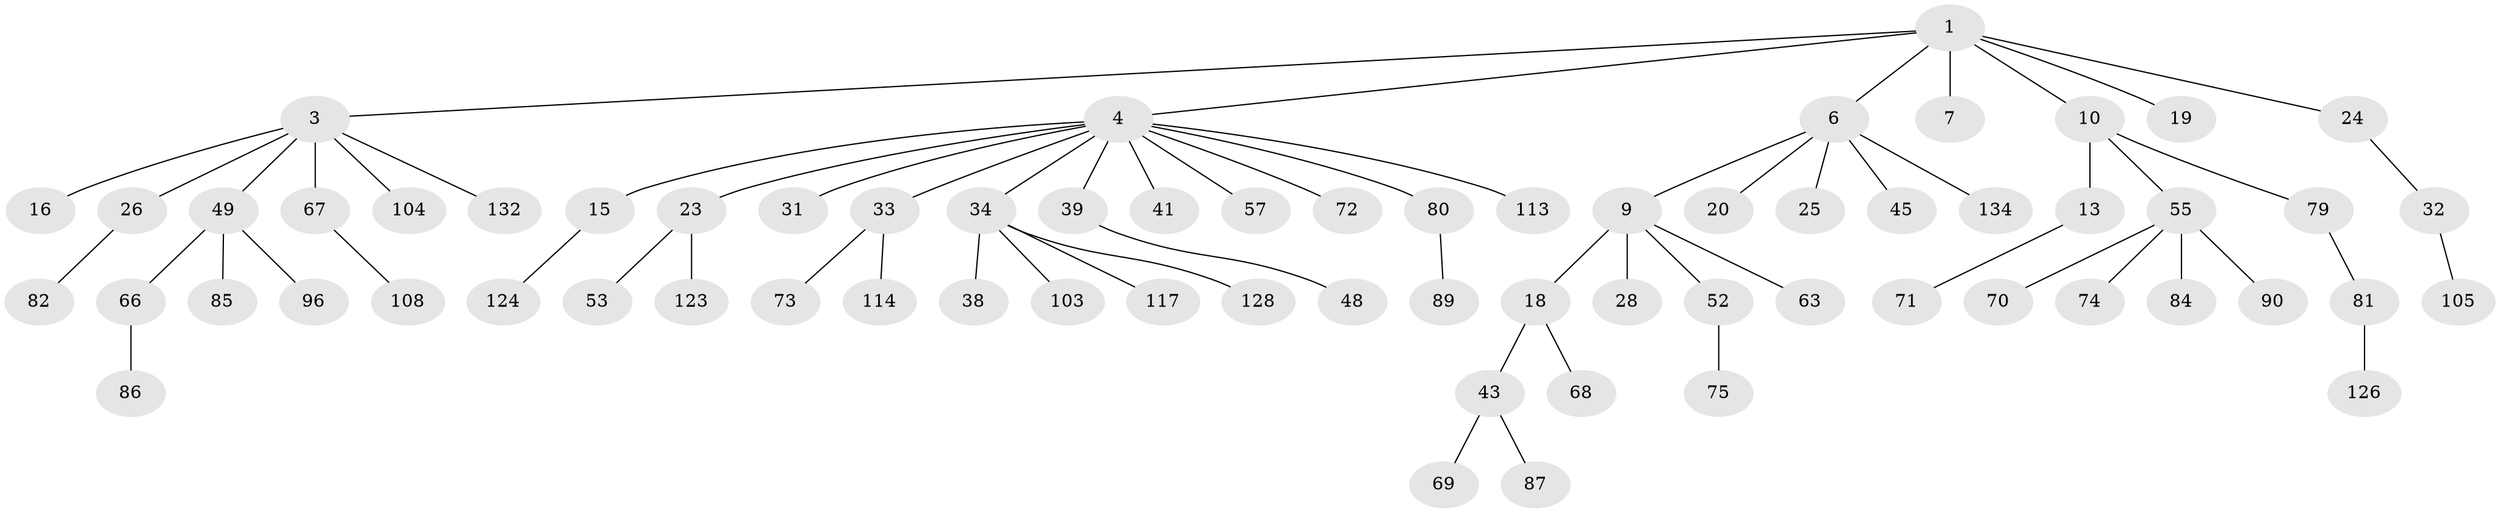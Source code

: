 // original degree distribution, {5: 0.051094890510948905, 4: 0.051094890510948905, 7: 0.014598540145985401, 8: 0.0072992700729927005, 3: 0.10948905109489052, 1: 0.49635036496350365, 2: 0.27007299270072993}
// Generated by graph-tools (version 1.1) at 2025/15/03/09/25 04:15:28]
// undirected, 68 vertices, 67 edges
graph export_dot {
graph [start="1"]
  node [color=gray90,style=filled];
  1 [super="+2"];
  3;
  4 [super="+5"];
  6 [super="+8+35+14"];
  7 [super="+102+78"];
  9;
  10 [super="+92"];
  13;
  15 [super="+46"];
  16 [super="+88"];
  18 [super="+22"];
  19 [super="+62+29"];
  20 [super="+44+112"];
  23;
  24;
  25 [super="+76"];
  26 [super="+30+98+59+47"];
  28;
  31;
  32;
  33 [super="+42"];
  34 [super="+56"];
  38;
  39;
  41 [super="+107"];
  43;
  45 [super="+120+106"];
  48;
  49 [super="+60+94"];
  52;
  53;
  55 [super="+131+61"];
  57 [super="+83"];
  63;
  66;
  67;
  68;
  69 [super="+118"];
  70;
  71;
  72;
  73;
  74;
  75;
  79 [super="+91"];
  80;
  81;
  82 [super="+136+137"];
  84;
  85;
  86;
  87;
  89 [super="+97"];
  90;
  96;
  103;
  104;
  105;
  108;
  113;
  114;
  117 [super="+122"];
  123;
  124;
  126;
  128;
  132;
  134;
  1 -- 3;
  1 -- 4;
  1 -- 6;
  1 -- 24;
  1 -- 10;
  1 -- 19;
  1 -- 7;
  3 -- 16;
  3 -- 26;
  3 -- 49;
  3 -- 67;
  3 -- 104;
  3 -- 132;
  4 -- 15;
  4 -- 31;
  4 -- 39;
  4 -- 41;
  4 -- 72;
  4 -- 80;
  4 -- 33;
  4 -- 34;
  4 -- 113;
  4 -- 23;
  4 -- 57;
  6 -- 9;
  6 -- 20;
  6 -- 134;
  6 -- 25;
  6 -- 45;
  9 -- 18;
  9 -- 28;
  9 -- 52;
  9 -- 63;
  10 -- 13;
  10 -- 55;
  10 -- 79;
  13 -- 71;
  15 -- 124;
  18 -- 43;
  18 -- 68;
  23 -- 53;
  23 -- 123;
  24 -- 32;
  26 -- 82;
  32 -- 105;
  33 -- 73;
  33 -- 114;
  34 -- 38;
  34 -- 117;
  34 -- 128;
  34 -- 103;
  39 -- 48;
  43 -- 69;
  43 -- 87;
  49 -- 85;
  49 -- 96;
  49 -- 66;
  52 -- 75;
  55 -- 70;
  55 -- 74;
  55 -- 90;
  55 -- 84;
  66 -- 86;
  67 -- 108;
  79 -- 81;
  80 -- 89;
  81 -- 126;
}

